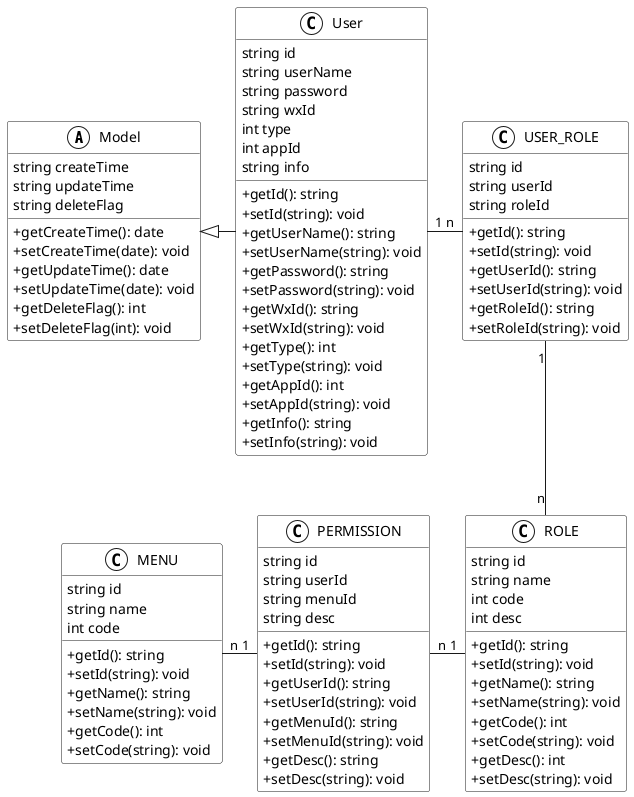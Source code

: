 @startuml
'https://plantuml.com/class-diagram
skinparam classAttributeIconSize 0
skinparam class {
BackgroundColor white
}

class Model  << (A,white) >>{
  string createTime
      +getCreateTime(): date
      +setCreateTime(date): void
  string updateTime
      +getUpdateTime(): date
      +setUpdateTime(date): void
  string deleteFlag
      +getDeleteFlag(): int
      +setDeleteFlag(int): void
}

class User  << (C,white) >>{
  string id
    +getId(): string
    +setId(string): void
  string userName
      +getUserName(): string
      +setUserName(string): void
  string password
      +getPassword(): string
      +setPassword(string): void
  string wxId
      +getWxId(): string
      +setWxId(string): void
  int type
      +getType(): int
      +setType(string): void
  int appId
      +getAppId(): int
      +setAppId(string): void
  string info
      +getInfo(): string
      +setInfo(string): void


}

class USER_ROLE  << (C,white) >>{
  string id
      +getId(): string
      +setId(string): void
  string userId
      +getUserId(): string
      +setUserId(string): void
  string roleId
      +getRoleId(): string
      +setRoleId(string): void
}

class ROLE  << (C,white) >>{
  string id
      +getId(): string
      +setId(string): void
  string name
      +getName(): string
      +setName(string): void
  int code
      +getCode(): int
      +setCode(string): void
  int desc
      +getDesc(): int
      +setDesc(string): void
}
class PERMISSION  << (C,white) >>{
  string id
      +getId(): string
      +setId(string): void
  string userId
      +getUserId(): string
      +setUserId(string): void
  string menuId
      +getMenuId(): string
      +setMenuId(string): void
  string desc
      +getDesc(): string
      +setDesc(string): void
}
class MENU  << (C,white) >>{
  string id
      +getId(): string
      +setId(string): void
  string name
      +getName(): string
      +setName(string): void
  int code
      +getCode(): int
      +setCode(string): void
}

User -l-|> Model
User "1"-"n" USER_ROLE
USER_ROLE "1"--"n" ROLE
ROLE "1"-l-"n" PERMISSION
PERMISSION "1"-l-"n" MENU

@enduml